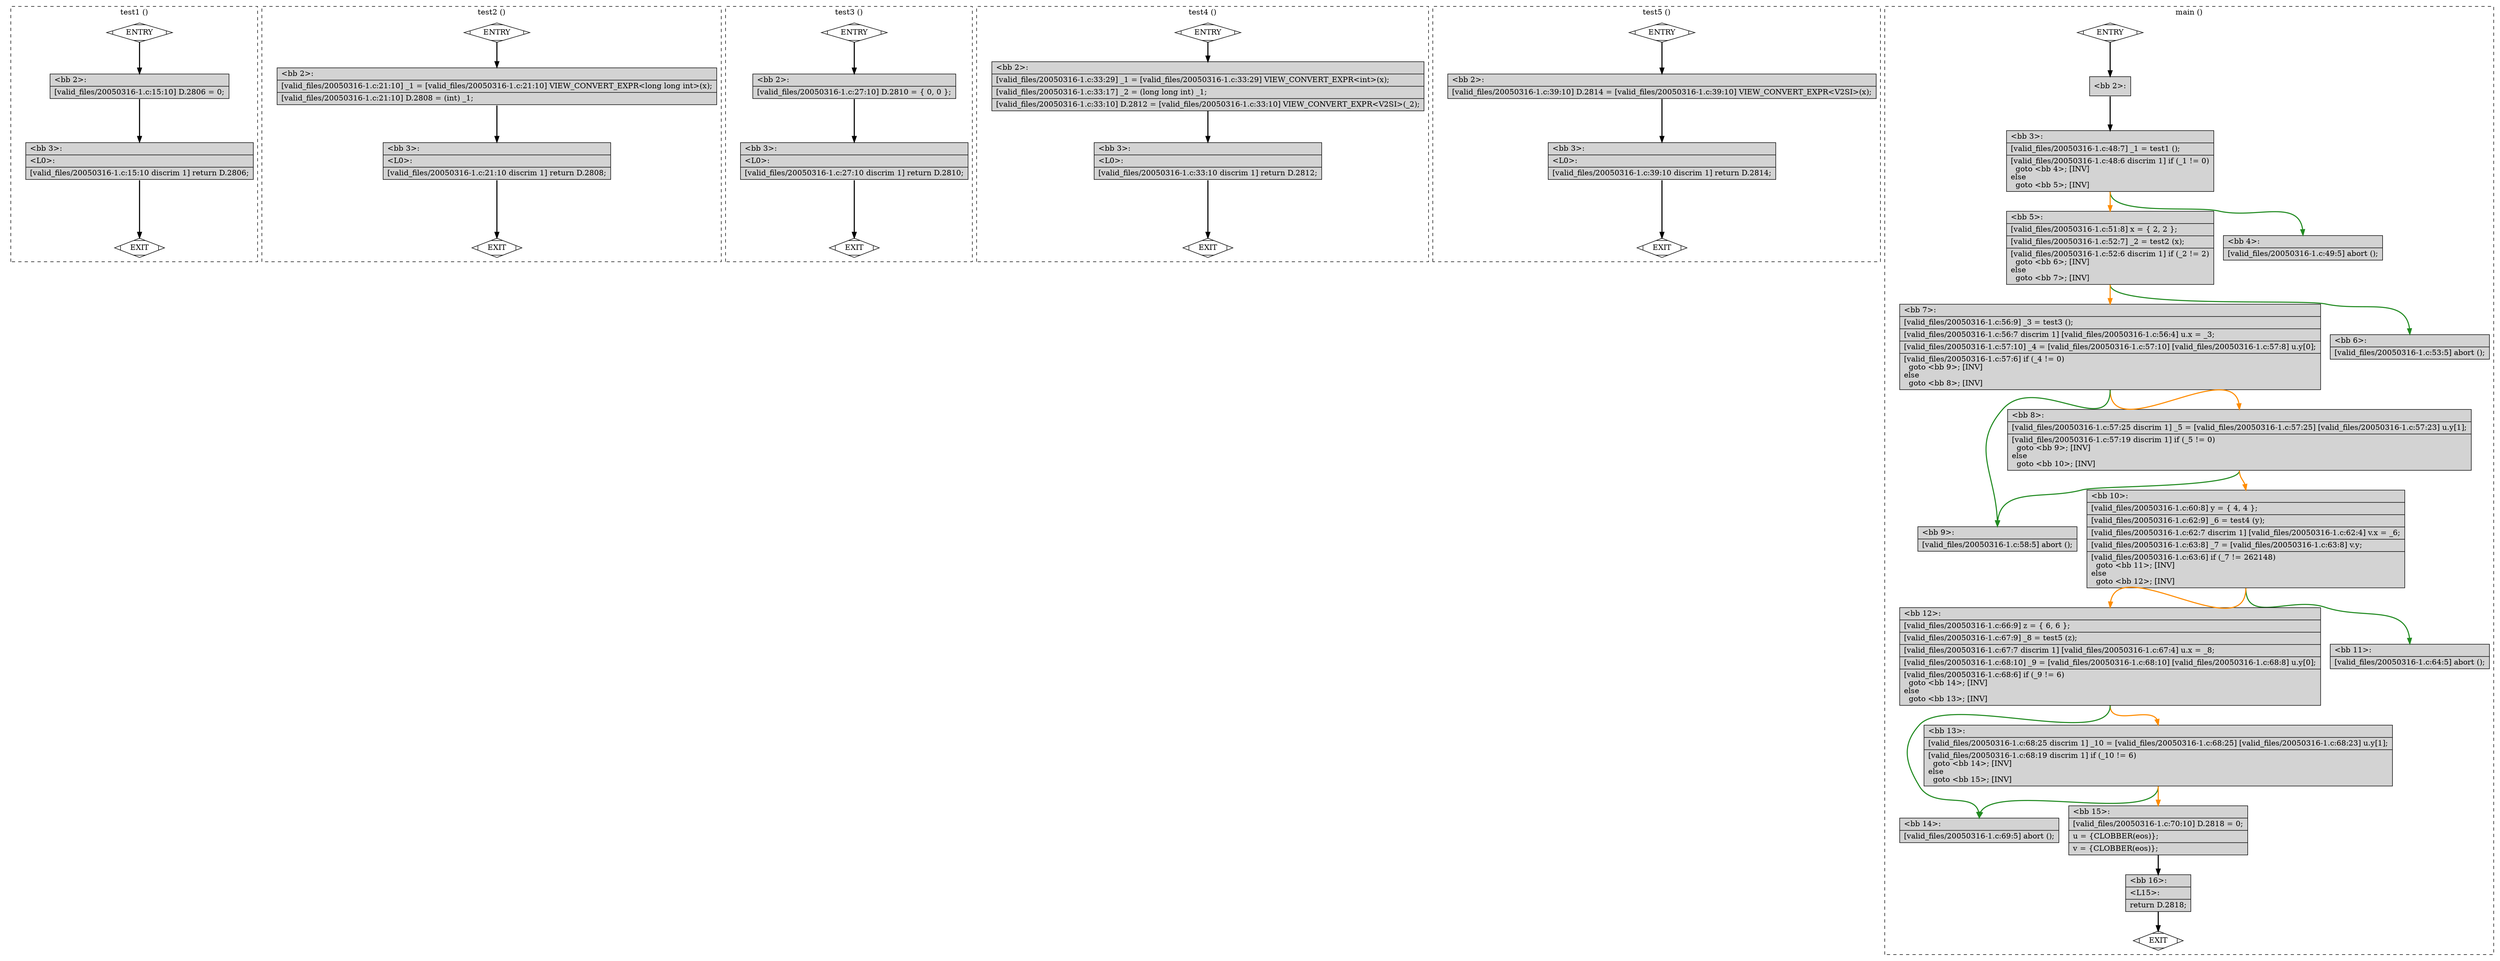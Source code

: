 digraph "a-20050316-1.c.015t.cfg" {
overlap=false;
subgraph "cluster_test1" {
	style="dashed";
	color="black";
	label="test1 ()";
	fn_0_basic_block_0 [shape=Mdiamond,style=filled,fillcolor=white,label="ENTRY"];

	fn_0_basic_block_1 [shape=Mdiamond,style=filled,fillcolor=white,label="EXIT"];

	fn_0_basic_block_2 [shape=record,style=filled,fillcolor=lightgrey,label="{\<bb\ 2\>:\l\
|[valid_files/20050316-1.c:15:10]\ D.2806\ =\ 0;\l\
}"];

	fn_0_basic_block_3 [shape=record,style=filled,fillcolor=lightgrey,label="{\<bb\ 3\>:\l\
|\<L0\>:\l\
|[valid_files/20050316-1.c:15:10\ discrim\ 1]\ return\ D.2806;\l\
}"];

	fn_0_basic_block_0:s -> fn_0_basic_block_2:n [style="solid,bold",color=black,weight=100,constraint=true];
	fn_0_basic_block_2:s -> fn_0_basic_block_3:n [style="solid,bold",color=black,weight=100,constraint=true];
	fn_0_basic_block_3:s -> fn_0_basic_block_1:n [style="solid,bold",color=black,weight=10,constraint=true];
	fn_0_basic_block_0:s -> fn_0_basic_block_1:n [style="invis",constraint=true];
}
subgraph "cluster_test2" {
	style="dashed";
	color="black";
	label="test2 ()";
	fn_1_basic_block_0 [shape=Mdiamond,style=filled,fillcolor=white,label="ENTRY"];

	fn_1_basic_block_1 [shape=Mdiamond,style=filled,fillcolor=white,label="EXIT"];

	fn_1_basic_block_2 [shape=record,style=filled,fillcolor=lightgrey,label="{\<bb\ 2\>:\l\
|[valid_files/20050316-1.c:21:10]\ _1\ =\ [valid_files/20050316-1.c:21:10]\ VIEW_CONVERT_EXPR\<long\ long\ int\>(x);\l\
|[valid_files/20050316-1.c:21:10]\ D.2808\ =\ (int)\ _1;\l\
}"];

	fn_1_basic_block_3 [shape=record,style=filled,fillcolor=lightgrey,label="{\<bb\ 3\>:\l\
|\<L0\>:\l\
|[valid_files/20050316-1.c:21:10\ discrim\ 1]\ return\ D.2808;\l\
}"];

	fn_1_basic_block_0:s -> fn_1_basic_block_2:n [style="solid,bold",color=black,weight=100,constraint=true];
	fn_1_basic_block_2:s -> fn_1_basic_block_3:n [style="solid,bold",color=black,weight=100,constraint=true];
	fn_1_basic_block_3:s -> fn_1_basic_block_1:n [style="solid,bold",color=black,weight=10,constraint=true];
	fn_1_basic_block_0:s -> fn_1_basic_block_1:n [style="invis",constraint=true];
}
subgraph "cluster_test3" {
	style="dashed";
	color="black";
	label="test3 ()";
	fn_2_basic_block_0 [shape=Mdiamond,style=filled,fillcolor=white,label="ENTRY"];

	fn_2_basic_block_1 [shape=Mdiamond,style=filled,fillcolor=white,label="EXIT"];

	fn_2_basic_block_2 [shape=record,style=filled,fillcolor=lightgrey,label="{\<bb\ 2\>:\l\
|[valid_files/20050316-1.c:27:10]\ D.2810\ =\ \{\ 0,\ 0\ \};\l\
}"];

	fn_2_basic_block_3 [shape=record,style=filled,fillcolor=lightgrey,label="{\<bb\ 3\>:\l\
|\<L0\>:\l\
|[valid_files/20050316-1.c:27:10\ discrim\ 1]\ return\ D.2810;\l\
}"];

	fn_2_basic_block_0:s -> fn_2_basic_block_2:n [style="solid,bold",color=black,weight=100,constraint=true];
	fn_2_basic_block_2:s -> fn_2_basic_block_3:n [style="solid,bold",color=black,weight=100,constraint=true];
	fn_2_basic_block_3:s -> fn_2_basic_block_1:n [style="solid,bold",color=black,weight=10,constraint=true];
	fn_2_basic_block_0:s -> fn_2_basic_block_1:n [style="invis",constraint=true];
}
subgraph "cluster_test4" {
	style="dashed";
	color="black";
	label="test4 ()";
	fn_3_basic_block_0 [shape=Mdiamond,style=filled,fillcolor=white,label="ENTRY"];

	fn_3_basic_block_1 [shape=Mdiamond,style=filled,fillcolor=white,label="EXIT"];

	fn_3_basic_block_2 [shape=record,style=filled,fillcolor=lightgrey,label="{\<bb\ 2\>:\l\
|[valid_files/20050316-1.c:33:29]\ _1\ =\ [valid_files/20050316-1.c:33:29]\ VIEW_CONVERT_EXPR\<int\>(x);\l\
|[valid_files/20050316-1.c:33:17]\ _2\ =\ (long\ long\ int)\ _1;\l\
|[valid_files/20050316-1.c:33:10]\ D.2812\ =\ [valid_files/20050316-1.c:33:10]\ VIEW_CONVERT_EXPR\<V2SI\>(_2);\l\
}"];

	fn_3_basic_block_3 [shape=record,style=filled,fillcolor=lightgrey,label="{\<bb\ 3\>:\l\
|\<L0\>:\l\
|[valid_files/20050316-1.c:33:10\ discrim\ 1]\ return\ D.2812;\l\
}"];

	fn_3_basic_block_0:s -> fn_3_basic_block_2:n [style="solid,bold",color=black,weight=100,constraint=true];
	fn_3_basic_block_2:s -> fn_3_basic_block_3:n [style="solid,bold",color=black,weight=100,constraint=true];
	fn_3_basic_block_3:s -> fn_3_basic_block_1:n [style="solid,bold",color=black,weight=10,constraint=true];
	fn_3_basic_block_0:s -> fn_3_basic_block_1:n [style="invis",constraint=true];
}
subgraph "cluster_test5" {
	style="dashed";
	color="black";
	label="test5 ()";
	fn_4_basic_block_0 [shape=Mdiamond,style=filled,fillcolor=white,label="ENTRY"];

	fn_4_basic_block_1 [shape=Mdiamond,style=filled,fillcolor=white,label="EXIT"];

	fn_4_basic_block_2 [shape=record,style=filled,fillcolor=lightgrey,label="{\<bb\ 2\>:\l\
|[valid_files/20050316-1.c:39:10]\ D.2814\ =\ [valid_files/20050316-1.c:39:10]\ VIEW_CONVERT_EXPR\<V2SI\>(x);\l\
}"];

	fn_4_basic_block_3 [shape=record,style=filled,fillcolor=lightgrey,label="{\<bb\ 3\>:\l\
|\<L0\>:\l\
|[valid_files/20050316-1.c:39:10\ discrim\ 1]\ return\ D.2814;\l\
}"];

	fn_4_basic_block_0:s -> fn_4_basic_block_2:n [style="solid,bold",color=black,weight=100,constraint=true];
	fn_4_basic_block_2:s -> fn_4_basic_block_3:n [style="solid,bold",color=black,weight=100,constraint=true];
	fn_4_basic_block_3:s -> fn_4_basic_block_1:n [style="solid,bold",color=black,weight=10,constraint=true];
	fn_4_basic_block_0:s -> fn_4_basic_block_1:n [style="invis",constraint=true];
}
subgraph "cluster_main" {
	style="dashed";
	color="black";
	label="main ()";
	fn_5_basic_block_0 [shape=Mdiamond,style=filled,fillcolor=white,label="ENTRY"];

	fn_5_basic_block_1 [shape=Mdiamond,style=filled,fillcolor=white,label="EXIT"];

	fn_5_basic_block_2 [shape=record,style=filled,fillcolor=lightgrey,label="{\<bb\ 2\>:\l\
}"];

	fn_5_basic_block_3 [shape=record,style=filled,fillcolor=lightgrey,label="{\<bb\ 3\>:\l\
|[valid_files/20050316-1.c:48:7]\ _1\ =\ test1\ ();\l\
|[valid_files/20050316-1.c:48:6\ discrim\ 1]\ if\ (_1\ !=\ 0)\l\
\ \ goto\ \<bb\ 4\>;\ [INV]\l\
else\l\
\ \ goto\ \<bb\ 5\>;\ [INV]\l\
}"];

	fn_5_basic_block_4 [shape=record,style=filled,fillcolor=lightgrey,label="{\<bb\ 4\>:\l\
|[valid_files/20050316-1.c:49:5]\ abort\ ();\l\
}"];

	fn_5_basic_block_5 [shape=record,style=filled,fillcolor=lightgrey,label="{\<bb\ 5\>:\l\
|[valid_files/20050316-1.c:51:8]\ x\ =\ \{\ 2,\ 2\ \};\l\
|[valid_files/20050316-1.c:52:7]\ _2\ =\ test2\ (x);\l\
|[valid_files/20050316-1.c:52:6\ discrim\ 1]\ if\ (_2\ !=\ 2)\l\
\ \ goto\ \<bb\ 6\>;\ [INV]\l\
else\l\
\ \ goto\ \<bb\ 7\>;\ [INV]\l\
}"];

	fn_5_basic_block_6 [shape=record,style=filled,fillcolor=lightgrey,label="{\<bb\ 6\>:\l\
|[valid_files/20050316-1.c:53:5]\ abort\ ();\l\
}"];

	fn_5_basic_block_7 [shape=record,style=filled,fillcolor=lightgrey,label="{\<bb\ 7\>:\l\
|[valid_files/20050316-1.c:56:9]\ _3\ =\ test3\ ();\l\
|[valid_files/20050316-1.c:56:7\ discrim\ 1]\ [valid_files/20050316-1.c:56:4]\ u.x\ =\ _3;\l\
|[valid_files/20050316-1.c:57:10]\ _4\ =\ [valid_files/20050316-1.c:57:10]\ [valid_files/20050316-1.c:57:8]\ u.y[0];\l\
|[valid_files/20050316-1.c:57:6]\ if\ (_4\ !=\ 0)\l\
\ \ goto\ \<bb\ 9\>;\ [INV]\l\
else\l\
\ \ goto\ \<bb\ 8\>;\ [INV]\l\
}"];

	fn_5_basic_block_8 [shape=record,style=filled,fillcolor=lightgrey,label="{\<bb\ 8\>:\l\
|[valid_files/20050316-1.c:57:25\ discrim\ 1]\ _5\ =\ [valid_files/20050316-1.c:57:25]\ [valid_files/20050316-1.c:57:23]\ u.y[1];\l\
|[valid_files/20050316-1.c:57:19\ discrim\ 1]\ if\ (_5\ !=\ 0)\l\
\ \ goto\ \<bb\ 9\>;\ [INV]\l\
else\l\
\ \ goto\ \<bb\ 10\>;\ [INV]\l\
}"];

	fn_5_basic_block_9 [shape=record,style=filled,fillcolor=lightgrey,label="{\<bb\ 9\>:\l\
|[valid_files/20050316-1.c:58:5]\ abort\ ();\l\
}"];

	fn_5_basic_block_10 [shape=record,style=filled,fillcolor=lightgrey,label="{\<bb\ 10\>:\l\
|[valid_files/20050316-1.c:60:8]\ y\ =\ \{\ 4,\ 4\ \};\l\
|[valid_files/20050316-1.c:62:9]\ _6\ =\ test4\ (y);\l\
|[valid_files/20050316-1.c:62:7\ discrim\ 1]\ [valid_files/20050316-1.c:62:4]\ v.x\ =\ _6;\l\
|[valid_files/20050316-1.c:63:8]\ _7\ =\ [valid_files/20050316-1.c:63:8]\ v.y;\l\
|[valid_files/20050316-1.c:63:6]\ if\ (_7\ !=\ 262148)\l\
\ \ goto\ \<bb\ 11\>;\ [INV]\l\
else\l\
\ \ goto\ \<bb\ 12\>;\ [INV]\l\
}"];

	fn_5_basic_block_11 [shape=record,style=filled,fillcolor=lightgrey,label="{\<bb\ 11\>:\l\
|[valid_files/20050316-1.c:64:5]\ abort\ ();\l\
}"];

	fn_5_basic_block_12 [shape=record,style=filled,fillcolor=lightgrey,label="{\<bb\ 12\>:\l\
|[valid_files/20050316-1.c:66:9]\ z\ =\ \{\ 6,\ 6\ \};\l\
|[valid_files/20050316-1.c:67:9]\ _8\ =\ test5\ (z);\l\
|[valid_files/20050316-1.c:67:7\ discrim\ 1]\ [valid_files/20050316-1.c:67:4]\ u.x\ =\ _8;\l\
|[valid_files/20050316-1.c:68:10]\ _9\ =\ [valid_files/20050316-1.c:68:10]\ [valid_files/20050316-1.c:68:8]\ u.y[0];\l\
|[valid_files/20050316-1.c:68:6]\ if\ (_9\ !=\ 6)\l\
\ \ goto\ \<bb\ 14\>;\ [INV]\l\
else\l\
\ \ goto\ \<bb\ 13\>;\ [INV]\l\
}"];

	fn_5_basic_block_13 [shape=record,style=filled,fillcolor=lightgrey,label="{\<bb\ 13\>:\l\
|[valid_files/20050316-1.c:68:25\ discrim\ 1]\ _10\ =\ [valid_files/20050316-1.c:68:25]\ [valid_files/20050316-1.c:68:23]\ u.y[1];\l\
|[valid_files/20050316-1.c:68:19\ discrim\ 1]\ if\ (_10\ !=\ 6)\l\
\ \ goto\ \<bb\ 14\>;\ [INV]\l\
else\l\
\ \ goto\ \<bb\ 15\>;\ [INV]\l\
}"];

	fn_5_basic_block_14 [shape=record,style=filled,fillcolor=lightgrey,label="{\<bb\ 14\>:\l\
|[valid_files/20050316-1.c:69:5]\ abort\ ();\l\
}"];

	fn_5_basic_block_15 [shape=record,style=filled,fillcolor=lightgrey,label="{\<bb\ 15\>:\l\
|[valid_files/20050316-1.c:70:10]\ D.2818\ =\ 0;\l\
|u\ =\ \{CLOBBER(eos)\};\l\
|v\ =\ \{CLOBBER(eos)\};\l\
}"];

	fn_5_basic_block_16 [shape=record,style=filled,fillcolor=lightgrey,label="{\<bb\ 16\>:\l\
|\<L15\>:\l\
|return\ D.2818;\l\
}"];

	fn_5_basic_block_0:s -> fn_5_basic_block_2:n [style="solid,bold",color=black,weight=100,constraint=true];
	fn_5_basic_block_2:s -> fn_5_basic_block_3:n [style="solid,bold",color=black,weight=100,constraint=true];
	fn_5_basic_block_3:s -> fn_5_basic_block_4:n [style="solid,bold",color=forestgreen,weight=10,constraint=true];
	fn_5_basic_block_3:s -> fn_5_basic_block_5:n [style="solid,bold",color=darkorange,weight=10,constraint=true];
	fn_5_basic_block_5:s -> fn_5_basic_block_6:n [style="solid,bold",color=forestgreen,weight=10,constraint=true];
	fn_5_basic_block_5:s -> fn_5_basic_block_7:n [style="solid,bold",color=darkorange,weight=10,constraint=true];
	fn_5_basic_block_7:s -> fn_5_basic_block_9:n [style="solid,bold",color=forestgreen,weight=10,constraint=true];
	fn_5_basic_block_7:s -> fn_5_basic_block_8:n [style="solid,bold",color=darkorange,weight=10,constraint=true];
	fn_5_basic_block_8:s -> fn_5_basic_block_9:n [style="solid,bold",color=forestgreen,weight=10,constraint=true];
	fn_5_basic_block_8:s -> fn_5_basic_block_10:n [style="solid,bold",color=darkorange,weight=10,constraint=true];
	fn_5_basic_block_10:s -> fn_5_basic_block_11:n [style="solid,bold",color=forestgreen,weight=10,constraint=true];
	fn_5_basic_block_10:s -> fn_5_basic_block_12:n [style="solid,bold",color=darkorange,weight=10,constraint=true];
	fn_5_basic_block_12:s -> fn_5_basic_block_14:n [style="solid,bold",color=forestgreen,weight=10,constraint=true];
	fn_5_basic_block_12:s -> fn_5_basic_block_13:n [style="solid,bold",color=darkorange,weight=10,constraint=true];
	fn_5_basic_block_13:s -> fn_5_basic_block_14:n [style="solid,bold",color=forestgreen,weight=10,constraint=true];
	fn_5_basic_block_13:s -> fn_5_basic_block_15:n [style="solid,bold",color=darkorange,weight=10,constraint=true];
	fn_5_basic_block_15:s -> fn_5_basic_block_16:n [style="solid,bold",color=black,weight=100,constraint=true];
	fn_5_basic_block_16:s -> fn_5_basic_block_1:n [style="solid,bold",color=black,weight=10,constraint=true];
	fn_5_basic_block_0:s -> fn_5_basic_block_1:n [style="invis",constraint=true];
}
}
